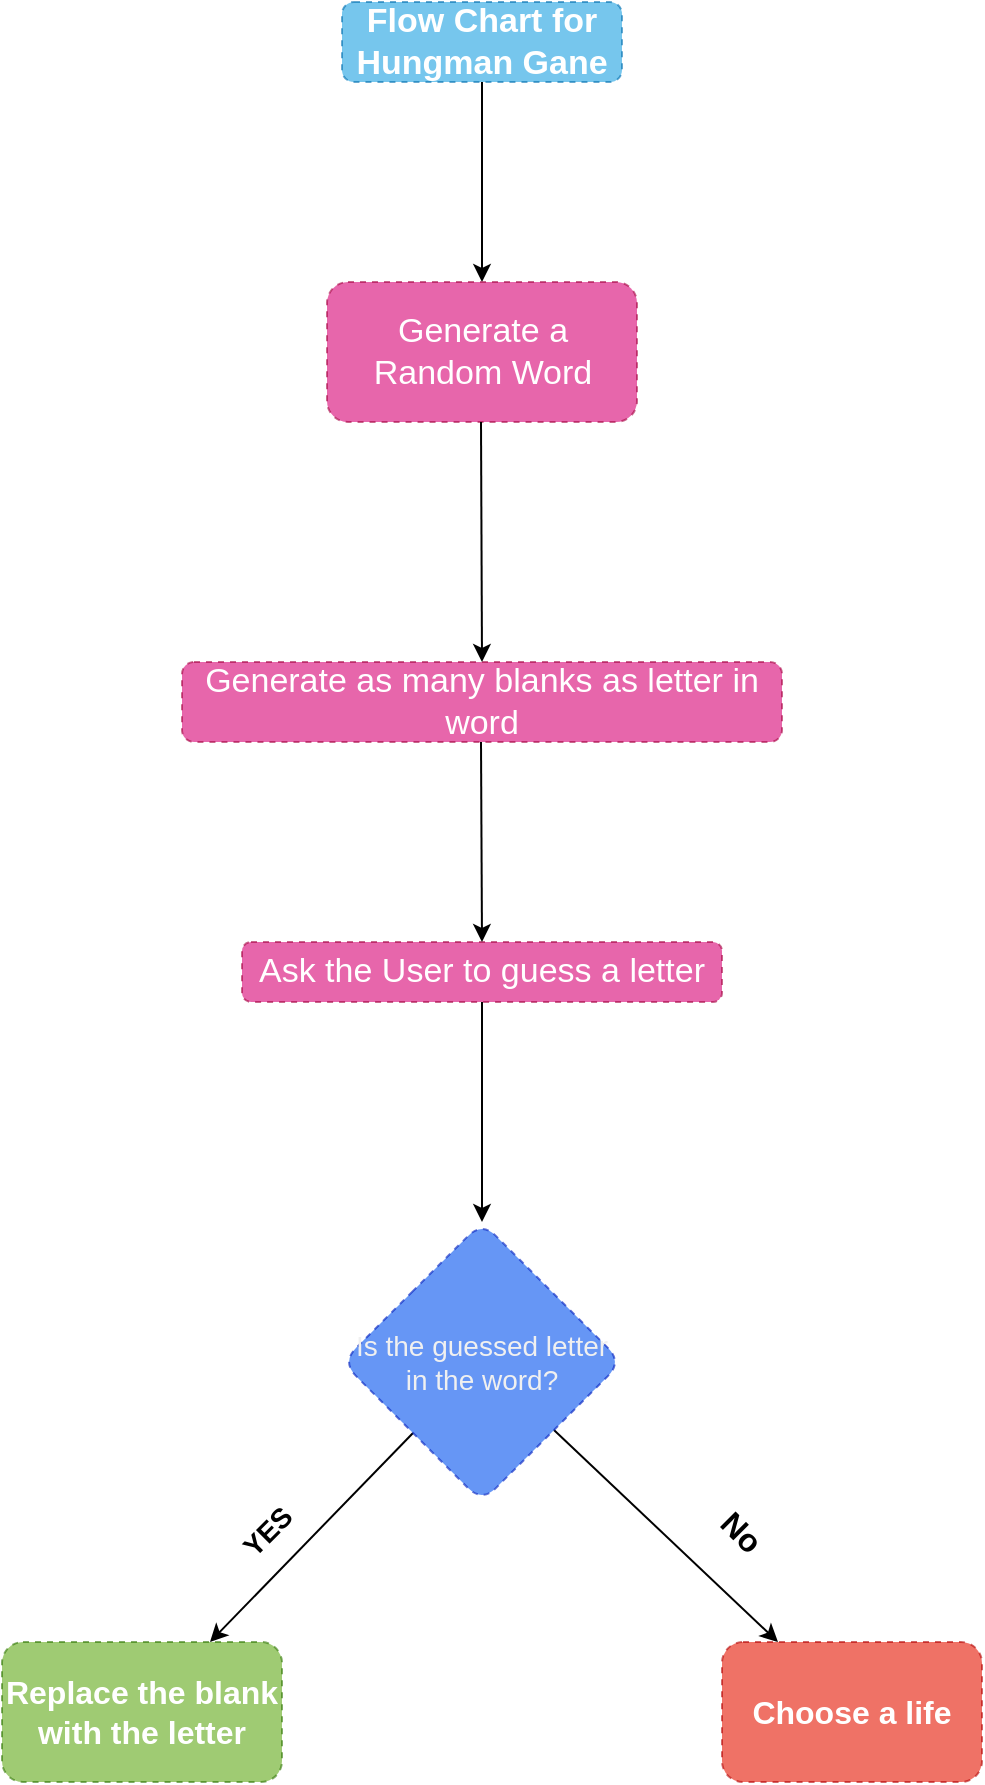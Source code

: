 <mxfile>
    <diagram id="3qWkbU3FlFtp5rMVhu81" name="Page-1">
        <mxGraphModel dx="774" dy="804" grid="1" gridSize="10" guides="1" tooltips="1" connect="1" arrows="1" fold="1" page="1" pageScale="1" pageWidth="850" pageHeight="1100" math="0" shadow="0">
            <root>
                <mxCell id="0"/>
                <mxCell id="1" parent="0"/>
                <mxCell id="18" style="edgeStyle=none;html=1;fontSize=17;exitX=0.5;exitY=0;exitDx=0;exitDy=0;entryX=0.5;entryY=0;entryDx=0;entryDy=0;" edge="1" parent="1" source="6" target="6">
                    <mxGeometry relative="1" as="geometry">
                        <mxPoint x="350" y="90" as="targetPoint"/>
                    </mxGeometry>
                </mxCell>
                <mxCell id="20" value="" style="edgeStyle=none;html=1;fontSize=17;" edge="1" parent="1" source="3" target="6">
                    <mxGeometry relative="1" as="geometry"/>
                </mxCell>
                <mxCell id="3" value="&lt;b&gt;&lt;font style=&quot;font-size: 17px;&quot;&gt;Flow Chart for Hungman Gane&lt;/font&gt;&lt;/b&gt;" style="text;strokeColor=#006EAF;align=center;fillColor=#1ba1e2;html=1;verticalAlign=middle;whiteSpace=wrap;rounded=1;fontColor=#ffffff;dashed=1;gradientColor=none;opacity=60;" vertex="1" parent="1">
                    <mxGeometry x="280" y="40" width="140" height="40" as="geometry"/>
                </mxCell>
                <mxCell id="6" value="Generate a Random Word" style="text;strokeColor=#A50040;align=center;fillColor=#d80073;html=1;verticalAlign=middle;whiteSpace=wrap;rounded=1;dashed=1;fontSize=17;opacity=60;fontColor=#ffffff;" vertex="1" parent="1">
                    <mxGeometry x="272.5" y="180" width="155" height="70" as="geometry"/>
                </mxCell>
                <mxCell id="8" value="Generate as many blanks as letter in word" style="text;strokeColor=#A50040;align=center;fillColor=#d80073;html=1;verticalAlign=middle;whiteSpace=wrap;rounded=1;dashed=1;fontSize=17;opacity=60;fontColor=#ffffff;" vertex="1" parent="1">
                    <mxGeometry x="200" y="370" width="300" height="40" as="geometry"/>
                </mxCell>
                <mxCell id="9" value="" style="endArrow=classic;html=1;fontSize=17;entryX=0.5;entryY=0;entryDx=0;entryDy=0;" edge="1" parent="1" target="8">
                    <mxGeometry width="50" height="50" relative="1" as="geometry">
                        <mxPoint x="349.5" y="250" as="sourcePoint"/>
                        <mxPoint x="349.5" y="330" as="targetPoint"/>
                    </mxGeometry>
                </mxCell>
                <mxCell id="16" value="" style="edgeStyle=none;html=1;fontSize=17;" edge="1" parent="1" source="10" target="15">
                    <mxGeometry relative="1" as="geometry"/>
                </mxCell>
                <mxCell id="10" value="Ask the User to guess a letter" style="text;strokeColor=#A50040;align=center;fillColor=#d80073;html=1;verticalAlign=middle;whiteSpace=wrap;rounded=1;dashed=1;fontSize=17;opacity=60;fontColor=#ffffff;glass=0;" vertex="1" parent="1">
                    <mxGeometry x="230" y="510" width="240" height="30" as="geometry"/>
                </mxCell>
                <mxCell id="11" value="" style="endArrow=classic;html=1;fontSize=17;entryX=0.5;entryY=0;entryDx=0;entryDy=0;" edge="1" parent="1" target="10">
                    <mxGeometry width="50" height="50" relative="1" as="geometry">
                        <mxPoint x="349.5" y="410" as="sourcePoint"/>
                        <mxPoint x="349.5" y="490" as="targetPoint"/>
                    </mxGeometry>
                </mxCell>
                <mxCell id="25" value="" style="edgeStyle=none;html=1;fontSize=14;" edge="1" parent="1" source="15" target="24">
                    <mxGeometry relative="1" as="geometry"/>
                </mxCell>
                <mxCell id="28" value="" style="edgeStyle=none;html=1;fontSize=14;" edge="1" parent="1" source="15" target="27">
                    <mxGeometry relative="1" as="geometry"/>
                </mxCell>
                <mxCell id="15" value="&lt;span style=&quot;color: rgb(240, 240, 240); font-size: 14px;&quot;&gt;&lt;font style=&quot;font-size: 14px;&quot;&gt;Is the guessed letter in the word?&lt;/font&gt;&lt;/span&gt;" style="rhombus;whiteSpace=wrap;html=1;fontSize=14;fillColor=#0050ef;strokeColor=#001DBC;fontColor=#ffffff;rounded=1;dashed=1;opacity=60;glass=0;verticalAlign=middle;align=center;textDirection=ltr;" vertex="1" parent="1">
                    <mxGeometry x="280" y="650" width="140" height="140" as="geometry"/>
                </mxCell>
                <mxCell id="24" value="&lt;b&gt;&lt;font style=&quot;font-size: 16px;&quot;&gt;Replace the blank with the letter&lt;/font&gt;&lt;/b&gt;" style="whiteSpace=wrap;html=1;fontSize=14;fillColor=#60a917;strokeColor=#2D7600;fontColor=#ffffff;rounded=1;dashed=1;opacity=60;glass=0;" vertex="1" parent="1">
                    <mxGeometry x="110" y="860" width="140" height="70" as="geometry"/>
                </mxCell>
                <mxCell id="26" value="&lt;b&gt;YES&lt;/b&gt;" style="text;strokeColor=none;align=center;fillColor=none;html=1;verticalAlign=middle;whiteSpace=wrap;rounded=0;glass=0;dashed=1;sketch=0;fontSize=14;opacity=60;rotation=-45;" vertex="1" parent="1">
                    <mxGeometry x="212.5" y="790" width="60" height="30" as="geometry"/>
                </mxCell>
                <mxCell id="27" value="&lt;b&gt;&lt;font style=&quot;font-size: 16px;&quot;&gt;Choose a life&lt;/font&gt;&lt;/b&gt;" style="whiteSpace=wrap;html=1;fontSize=14;fillColor=#e51400;strokeColor=#B20000;fontColor=#ffffff;rounded=1;dashed=1;opacity=60;glass=0;" vertex="1" parent="1">
                    <mxGeometry x="470" y="860" width="130" height="70" as="geometry"/>
                </mxCell>
                <mxCell id="31" value="&lt;b&gt;No&lt;/b&gt;" style="text;strokeColor=none;align=center;fillColor=none;html=1;verticalAlign=middle;whiteSpace=wrap;rounded=0;glass=0;dashed=1;sketch=0;fontSize=16;opacity=60;rotation=45;" vertex="1" parent="1">
                    <mxGeometry x="450" y="790" width="60" height="30" as="geometry"/>
                </mxCell>
            </root>
        </mxGraphModel>
    </diagram>
</mxfile>